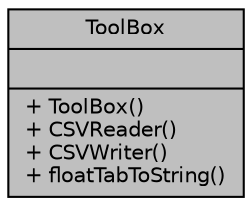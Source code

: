 digraph "ToolBox"
{
  edge [fontname="Helvetica",fontsize="10",labelfontname="Helvetica",labelfontsize="10"];
  node [fontname="Helvetica",fontsize="10",shape=record];
  Node1 [label="{ToolBox\n||+ ToolBox()\l+ CSVReader()\l+ CSVWriter()\l+ floatTabToString()\l}",height=0.2,width=0.4,color="black", fillcolor="grey75", style="filled", fontcolor="black"];
}
